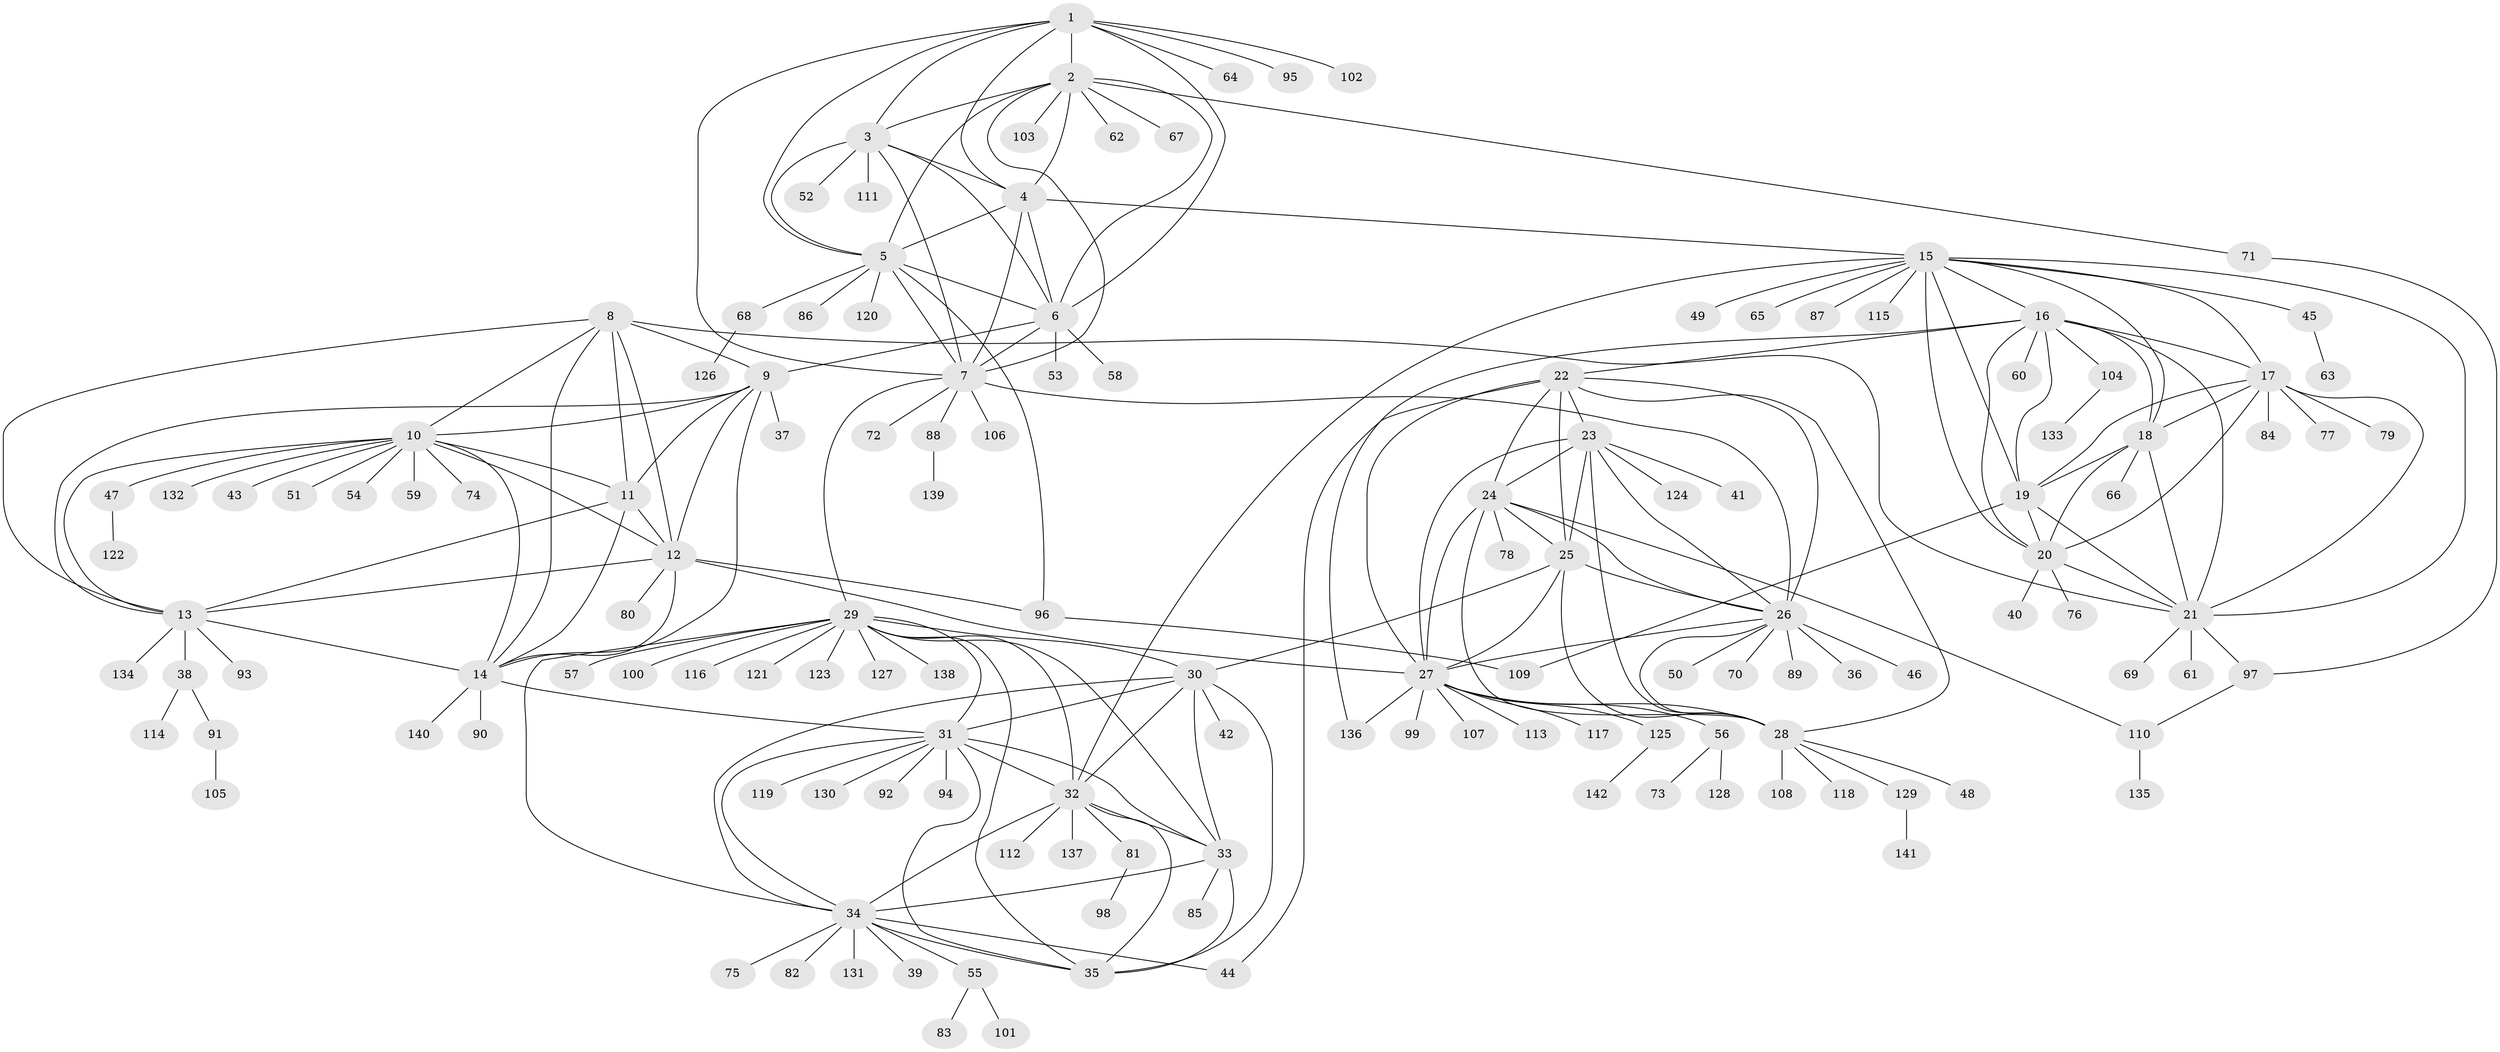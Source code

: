 // coarse degree distribution, {9: 0.04040404040404041, 8: 0.050505050505050504, 7: 0.030303030303030304, 10: 0.010101010101010102, 24: 0.010101010101010102, 5: 0.030303030303030304, 4: 0.010101010101010102, 6: 0.06060606060606061, 15: 0.010101010101010102, 19: 0.010101010101010102, 1: 0.6868686868686869, 2: 0.030303030303030304, 3: 0.020202020202020204}
// Generated by graph-tools (version 1.1) at 2025/19/03/04/25 18:19:56]
// undirected, 142 vertices, 228 edges
graph export_dot {
graph [start="1"]
  node [color=gray90,style=filled];
  1;
  2;
  3;
  4;
  5;
  6;
  7;
  8;
  9;
  10;
  11;
  12;
  13;
  14;
  15;
  16;
  17;
  18;
  19;
  20;
  21;
  22;
  23;
  24;
  25;
  26;
  27;
  28;
  29;
  30;
  31;
  32;
  33;
  34;
  35;
  36;
  37;
  38;
  39;
  40;
  41;
  42;
  43;
  44;
  45;
  46;
  47;
  48;
  49;
  50;
  51;
  52;
  53;
  54;
  55;
  56;
  57;
  58;
  59;
  60;
  61;
  62;
  63;
  64;
  65;
  66;
  67;
  68;
  69;
  70;
  71;
  72;
  73;
  74;
  75;
  76;
  77;
  78;
  79;
  80;
  81;
  82;
  83;
  84;
  85;
  86;
  87;
  88;
  89;
  90;
  91;
  92;
  93;
  94;
  95;
  96;
  97;
  98;
  99;
  100;
  101;
  102;
  103;
  104;
  105;
  106;
  107;
  108;
  109;
  110;
  111;
  112;
  113;
  114;
  115;
  116;
  117;
  118;
  119;
  120;
  121;
  122;
  123;
  124;
  125;
  126;
  127;
  128;
  129;
  130;
  131;
  132;
  133;
  134;
  135;
  136;
  137;
  138;
  139;
  140;
  141;
  142;
  1 -- 2;
  1 -- 3;
  1 -- 4;
  1 -- 5;
  1 -- 6;
  1 -- 7;
  1 -- 64;
  1 -- 95;
  1 -- 102;
  2 -- 3;
  2 -- 4;
  2 -- 5;
  2 -- 6;
  2 -- 7;
  2 -- 62;
  2 -- 67;
  2 -- 71;
  2 -- 103;
  3 -- 4;
  3 -- 5;
  3 -- 6;
  3 -- 7;
  3 -- 52;
  3 -- 111;
  4 -- 5;
  4 -- 6;
  4 -- 7;
  4 -- 15;
  5 -- 6;
  5 -- 7;
  5 -- 68;
  5 -- 86;
  5 -- 96;
  5 -- 120;
  6 -- 7;
  6 -- 9;
  6 -- 53;
  6 -- 58;
  7 -- 26;
  7 -- 29;
  7 -- 72;
  7 -- 88;
  7 -- 106;
  8 -- 9;
  8 -- 10;
  8 -- 11;
  8 -- 12;
  8 -- 13;
  8 -- 14;
  8 -- 21;
  9 -- 10;
  9 -- 11;
  9 -- 12;
  9 -- 13;
  9 -- 14;
  9 -- 37;
  10 -- 11;
  10 -- 12;
  10 -- 13;
  10 -- 14;
  10 -- 43;
  10 -- 47;
  10 -- 51;
  10 -- 54;
  10 -- 59;
  10 -- 74;
  10 -- 132;
  11 -- 12;
  11 -- 13;
  11 -- 14;
  12 -- 13;
  12 -- 14;
  12 -- 27;
  12 -- 80;
  12 -- 96;
  13 -- 14;
  13 -- 38;
  13 -- 93;
  13 -- 134;
  14 -- 31;
  14 -- 90;
  14 -- 140;
  15 -- 16;
  15 -- 17;
  15 -- 18;
  15 -- 19;
  15 -- 20;
  15 -- 21;
  15 -- 32;
  15 -- 45;
  15 -- 49;
  15 -- 65;
  15 -- 87;
  15 -- 115;
  16 -- 17;
  16 -- 18;
  16 -- 19;
  16 -- 20;
  16 -- 21;
  16 -- 22;
  16 -- 60;
  16 -- 104;
  16 -- 136;
  17 -- 18;
  17 -- 19;
  17 -- 20;
  17 -- 21;
  17 -- 77;
  17 -- 79;
  17 -- 84;
  18 -- 19;
  18 -- 20;
  18 -- 21;
  18 -- 66;
  19 -- 20;
  19 -- 21;
  19 -- 109;
  20 -- 21;
  20 -- 40;
  20 -- 76;
  21 -- 61;
  21 -- 69;
  21 -- 97;
  22 -- 23;
  22 -- 24;
  22 -- 25;
  22 -- 26;
  22 -- 27;
  22 -- 28;
  22 -- 44;
  23 -- 24;
  23 -- 25;
  23 -- 26;
  23 -- 27;
  23 -- 28;
  23 -- 41;
  23 -- 124;
  24 -- 25;
  24 -- 26;
  24 -- 27;
  24 -- 28;
  24 -- 78;
  24 -- 110;
  25 -- 26;
  25 -- 27;
  25 -- 28;
  25 -- 30;
  26 -- 27;
  26 -- 28;
  26 -- 36;
  26 -- 46;
  26 -- 50;
  26 -- 70;
  26 -- 89;
  27 -- 28;
  27 -- 56;
  27 -- 99;
  27 -- 107;
  27 -- 113;
  27 -- 117;
  27 -- 125;
  27 -- 136;
  28 -- 48;
  28 -- 108;
  28 -- 118;
  28 -- 129;
  29 -- 30;
  29 -- 31;
  29 -- 32;
  29 -- 33;
  29 -- 34;
  29 -- 35;
  29 -- 57;
  29 -- 100;
  29 -- 116;
  29 -- 121;
  29 -- 123;
  29 -- 127;
  29 -- 138;
  30 -- 31;
  30 -- 32;
  30 -- 33;
  30 -- 34;
  30 -- 35;
  30 -- 42;
  31 -- 32;
  31 -- 33;
  31 -- 34;
  31 -- 35;
  31 -- 92;
  31 -- 94;
  31 -- 119;
  31 -- 130;
  32 -- 33;
  32 -- 34;
  32 -- 35;
  32 -- 81;
  32 -- 112;
  32 -- 137;
  33 -- 34;
  33 -- 35;
  33 -- 85;
  34 -- 35;
  34 -- 39;
  34 -- 44;
  34 -- 55;
  34 -- 75;
  34 -- 82;
  34 -- 131;
  38 -- 91;
  38 -- 114;
  45 -- 63;
  47 -- 122;
  55 -- 83;
  55 -- 101;
  56 -- 73;
  56 -- 128;
  68 -- 126;
  71 -- 97;
  81 -- 98;
  88 -- 139;
  91 -- 105;
  96 -- 109;
  97 -- 110;
  104 -- 133;
  110 -- 135;
  125 -- 142;
  129 -- 141;
}
